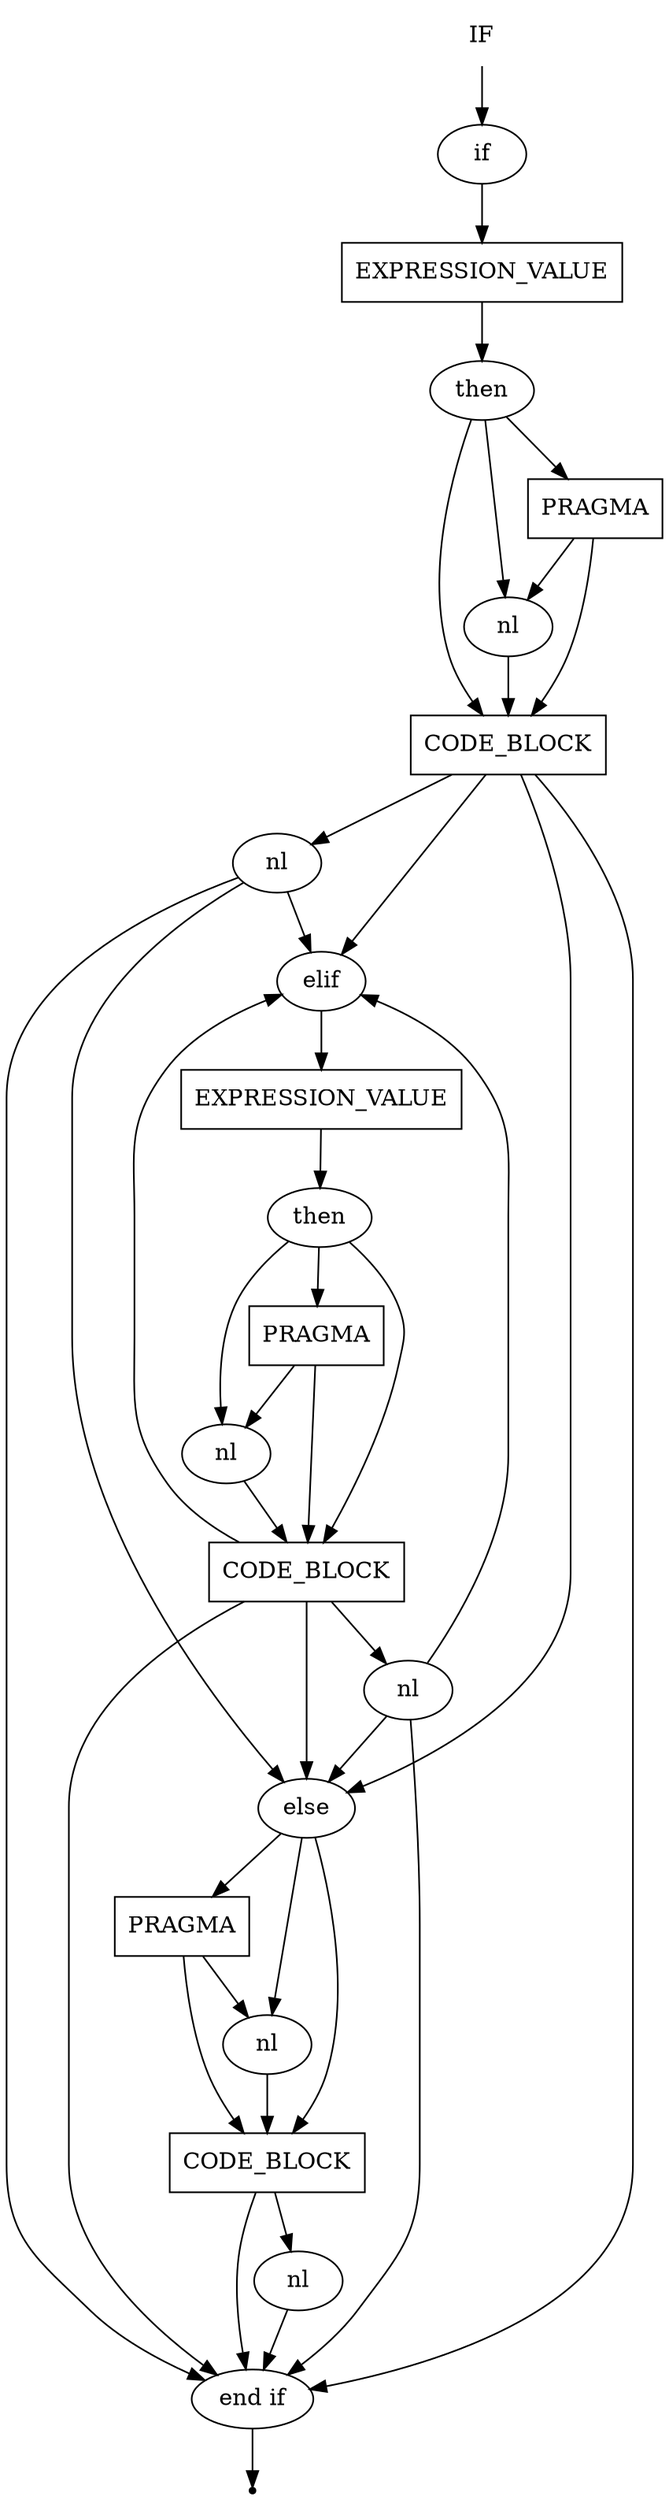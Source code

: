 digraph IF {
    start [label=IF shape=plaintext]
    key_if [label="if" shape=oval]
    key_elif [label="elif" shape=oval]
    key_else [label="else" shape=oval]
    key_end_if [label="end if" shape=oval]
    key_then_1 [label="then" shape=oval]
    key_then_2 [label="then" shape=oval]
    nl_1 [label="nl" shape=oval]
    nl_2 [label="nl" shape=oval]
    nl_3 [label="nl" shape=oval]
    nl_4 [label="nl" shape=oval]
    nl_5 [label="nl" shape=oval]
    nl_6 [label="nl" shape=oval]
    pragma_1 [label=PRAGMA shape=box]
    pragma_2 [label=PRAGMA shape=box]
    pragma_3 [label=PRAGMA shape=box]
    expression_value_1 [label=EXPRESSION_VALUE shape=box]
    expression_value_2 [label=EXPRESSION_VALUE shape=box]
    code_block_1 [label=CODE_BLOCK shape=box]
    code_block_2 [label=CODE_BLOCK shape=box]
    code_block_3 [label=CODE_BLOCK shape=box]
    end [label="" shape=point]
    start -> key_if
    key_if -> expression_value_1
    expression_value_1 -> key_then_1
    key_then_1 -> pragma_1
    key_then_1 -> nl_1
    key_then_1 -> code_block_1
    pragma_1 -> nl_1
    pragma_1 -> code_block_1
    nl_1 -> code_block_1
    code_block_1 -> nl_2
    code_block_1 -> key_elif
    code_block_1 -> key_else
    code_block_1 -> key_end_if
    nl_2 -> key_elif
    nl_2 -> key_else
    nl_2 -> key_end_if
    key_elif -> expression_value_2
    expression_value_2 -> key_then_2
    key_then_2 -> pragma_2
    key_then_2 -> nl_3
    key_then_2 -> code_block_2
    pragma_2 -> nl_3
    pragma_2 -> code_block_2
    nl_3 -> code_block_2
    code_block_2 -> nl_4
    code_block_2 -> key_elif
    code_block_2 -> key_else
    code_block_2 -> key_end_if
    nl_4 -> key_elif
    nl_4 -> key_else
    nl_4 -> key_end_if
    key_else -> pragma_3
    key_else -> nl_5
    key_else -> code_block_3
    pragma_3 -> nl_5
    pragma_3 -> code_block_3
    nl_5 -> code_block_3
    code_block_3 -> nl_6
    code_block_3 -> key_end_if
    nl_6 -> key_end_if
    key_end_if -> end
}